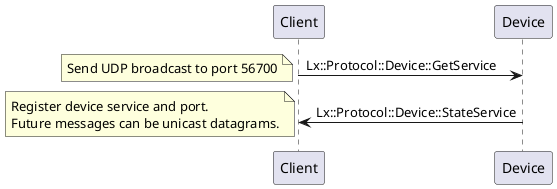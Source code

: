 @startuml

Client -> Device: Lx::Protocol::Device::GetService
note left: Send UDP broadcast to port 56700
Client <- Device: Lx::Protocol::Device::StateService
note left: Register device service and port.\nFuture messages can be unicast datagrams.

@enduml
